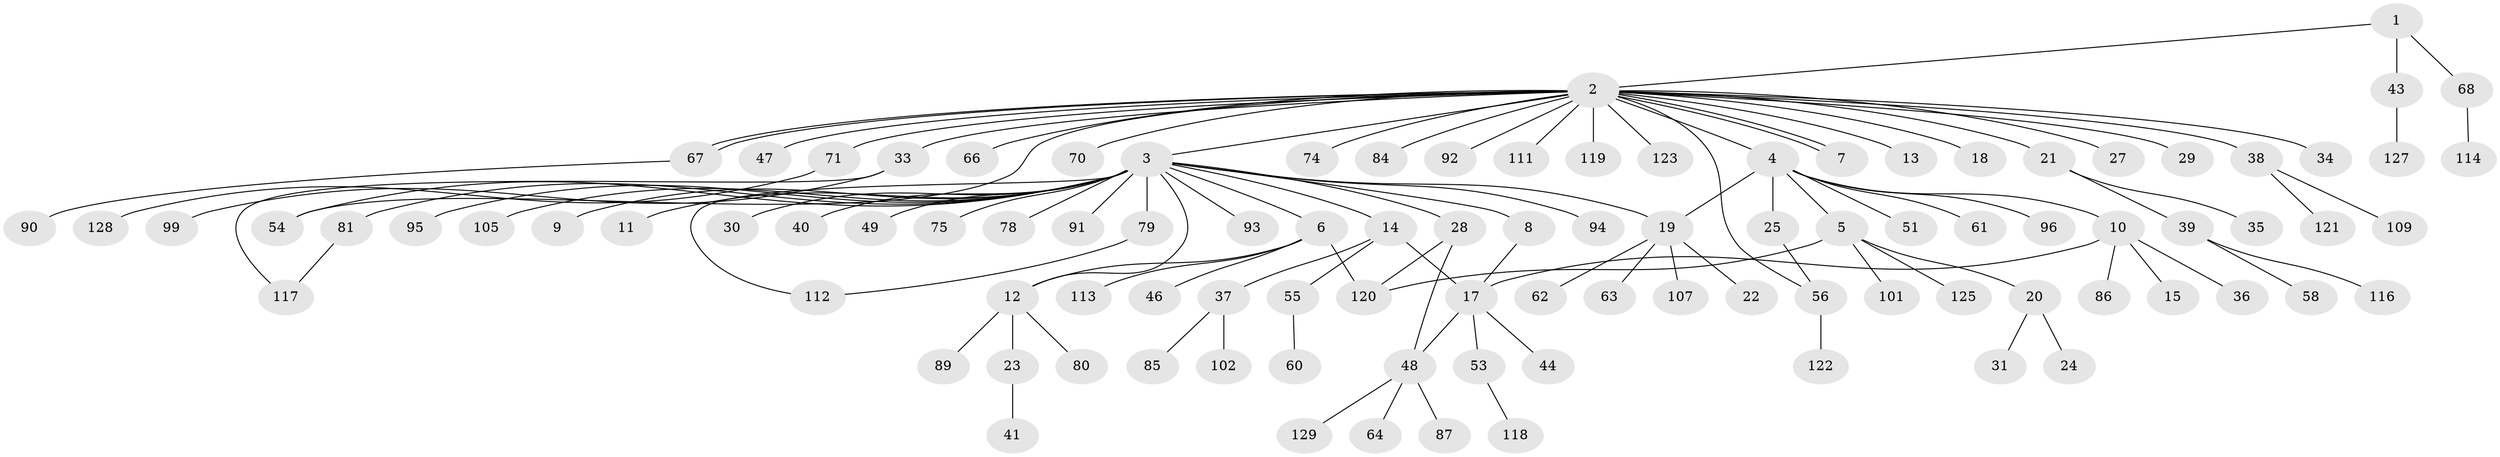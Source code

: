 // original degree distribution, {4: 0.05384615384615385, 27: 0.007692307692307693, 22: 0.007692307692307693, 8: 0.007692307692307693, 5: 0.023076923076923078, 6: 0.015384615384615385, 2: 0.19230769230769232, 3: 0.09230769230769231, 1: 0.5846153846153846, 7: 0.015384615384615385}
// Generated by graph-tools (version 1.1) at 2025/11/02/27/25 16:11:11]
// undirected, 100 vertices, 112 edges
graph export_dot {
graph [start="1"]
  node [color=gray90,style=filled];
  1 [super="+83"];
  2 [super="+16"];
  3 [super="+76"];
  4 [super="+32"];
  5 [super="+50"];
  6 [super="+103"];
  7;
  8 [super="+59"];
  9 [super="+77"];
  10 [super="+42"];
  11;
  12 [super="+98"];
  13;
  14;
  15;
  17 [super="+88"];
  18 [super="+52"];
  19 [super="+26"];
  20;
  21;
  22;
  23 [super="+126"];
  24;
  25;
  27;
  28 [super="+73"];
  29;
  30;
  31 [super="+110"];
  33 [super="+45"];
  34;
  35;
  36;
  37 [super="+82"];
  38;
  39 [super="+57"];
  40;
  41;
  43;
  44;
  46;
  47;
  48 [super="+65"];
  49;
  51 [super="+72"];
  53;
  54 [super="+106"];
  55 [super="+69"];
  56 [super="+104"];
  58;
  60;
  61 [super="+100"];
  62;
  63;
  64;
  66;
  67 [super="+130"];
  68;
  70 [super="+115"];
  71;
  74;
  75;
  78;
  79;
  80;
  81;
  84;
  85;
  86;
  87;
  89 [super="+108"];
  90;
  91;
  92 [super="+97"];
  93;
  94;
  95;
  96;
  99;
  101;
  102 [super="+124"];
  105;
  107;
  109;
  111;
  112;
  113;
  114;
  116;
  117;
  118;
  119;
  120;
  121;
  122;
  123;
  125;
  127;
  128;
  129;
  1 -- 2;
  1 -- 43;
  1 -- 68;
  2 -- 3;
  2 -- 4;
  2 -- 7;
  2 -- 7;
  2 -- 13;
  2 -- 18;
  2 -- 21;
  2 -- 27;
  2 -- 29;
  2 -- 33;
  2 -- 34;
  2 -- 38;
  2 -- 54;
  2 -- 66;
  2 -- 67;
  2 -- 67;
  2 -- 70;
  2 -- 71;
  2 -- 74;
  2 -- 84;
  2 -- 92;
  2 -- 111;
  2 -- 119;
  2 -- 123;
  2 -- 56;
  2 -- 47;
  3 -- 6;
  3 -- 8;
  3 -- 9;
  3 -- 11;
  3 -- 12;
  3 -- 14 [weight=2];
  3 -- 19;
  3 -- 28;
  3 -- 30;
  3 -- 40;
  3 -- 49;
  3 -- 54;
  3 -- 75;
  3 -- 78;
  3 -- 79;
  3 -- 81;
  3 -- 93;
  3 -- 94;
  3 -- 95;
  3 -- 105;
  3 -- 112;
  3 -- 91;
  4 -- 5;
  4 -- 10;
  4 -- 25;
  4 -- 51;
  4 -- 61;
  4 -- 96;
  4 -- 19;
  5 -- 20 [weight=2];
  5 -- 120;
  5 -- 125;
  5 -- 101;
  6 -- 12;
  6 -- 46;
  6 -- 113;
  6 -- 120;
  8 -- 17;
  10 -- 15;
  10 -- 36;
  10 -- 86;
  10 -- 17;
  12 -- 23;
  12 -- 80;
  12 -- 89;
  14 -- 17;
  14 -- 37;
  14 -- 55;
  17 -- 44;
  17 -- 48;
  17 -- 53;
  19 -- 22;
  19 -- 62;
  19 -- 63;
  19 -- 107;
  20 -- 24;
  20 -- 31;
  21 -- 35;
  21 -- 39;
  23 -- 41;
  25 -- 56;
  28 -- 120;
  28 -- 48;
  33 -- 99;
  33 -- 117;
  37 -- 85;
  37 -- 102;
  38 -- 109;
  38 -- 121;
  39 -- 116;
  39 -- 58;
  43 -- 127;
  48 -- 64;
  48 -- 129;
  48 -- 87;
  53 -- 118;
  55 -- 60;
  56 -- 122;
  67 -- 90;
  68 -- 114;
  71 -- 128;
  79 -- 112;
  81 -- 117;
}
